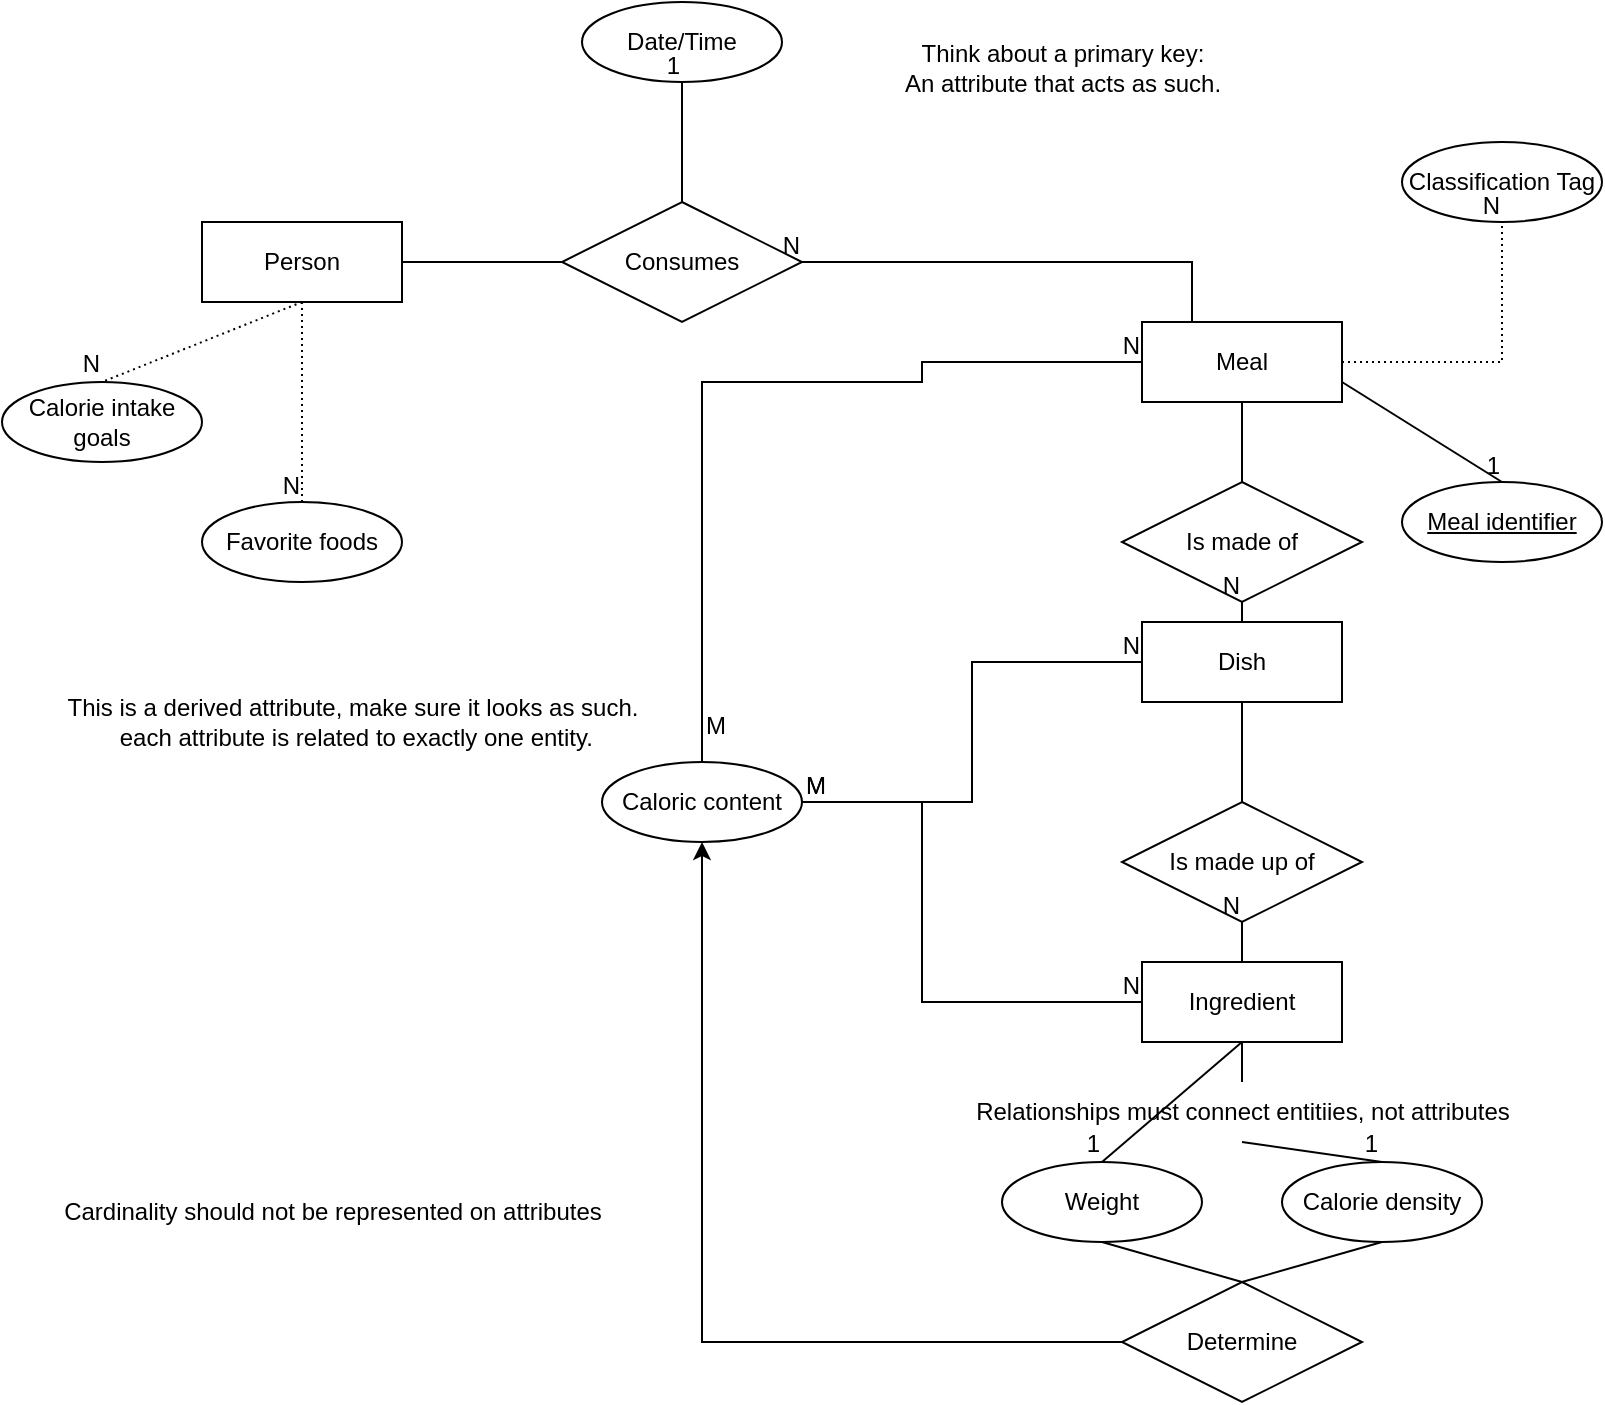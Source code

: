 <mxfile version="24.2.5" type="device">
  <diagram name="Page-1" id="g6dS3q9Hj-z7d2nMNrN1">
    <mxGraphModel dx="1804" dy="618" grid="1" gridSize="10" guides="1" tooltips="1" connect="1" arrows="1" fold="1" page="1" pageScale="1" pageWidth="850" pageHeight="1100" math="0" shadow="0">
      <root>
        <mxCell id="0" />
        <mxCell id="1" parent="0" />
        <mxCell id="VQB_SgRrG4Z1jtRtXzJK-1" value="&lt;div&gt;Dish&lt;/div&gt;" style="whiteSpace=wrap;html=1;align=center;" parent="1" vertex="1">
          <mxGeometry x="-270" y="320" width="100" height="40" as="geometry" />
        </mxCell>
        <mxCell id="VQB_SgRrG4Z1jtRtXzJK-4" value="Meal" style="whiteSpace=wrap;html=1;align=center;" parent="1" vertex="1">
          <mxGeometry x="-270" y="170" width="100" height="40" as="geometry" />
        </mxCell>
        <mxCell id="VQB_SgRrG4Z1jtRtXzJK-12" value="&lt;div&gt;Ingredient&lt;/div&gt;" style="whiteSpace=wrap;html=1;align=center;" parent="1" vertex="1">
          <mxGeometry x="-270" y="490" width="100" height="40" as="geometry" />
        </mxCell>
        <mxCell id="VQB_SgRrG4Z1jtRtXzJK-19" value="&lt;div&gt;Caloric content&lt;/div&gt;" style="ellipse;whiteSpace=wrap;html=1;align=center;" parent="1" vertex="1">
          <mxGeometry x="-540" y="390" width="100" height="40" as="geometry" />
        </mxCell>
        <mxCell id="VQB_SgRrG4Z1jtRtXzJK-20" value="" style="endArrow=none;html=1;rounded=0;exitX=1;exitY=0.5;exitDx=0;exitDy=0;entryX=0;entryY=0.5;entryDx=0;entryDy=0;edgeStyle=orthogonalEdgeStyle;" parent="1" source="VQB_SgRrG4Z1jtRtXzJK-19" target="VQB_SgRrG4Z1jtRtXzJK-12" edge="1">
          <mxGeometry relative="1" as="geometry">
            <mxPoint x="-440" y="360" as="sourcePoint" />
            <mxPoint x="380.4" y="180" as="targetPoint" />
            <Array as="points">
              <mxPoint x="-380" y="410" />
              <mxPoint x="-380" y="510" />
            </Array>
          </mxGeometry>
        </mxCell>
        <mxCell id="VQB_SgRrG4Z1jtRtXzJK-21" value="M" style="resizable=0;html=1;whiteSpace=wrap;align=left;verticalAlign=bottom;" parent="VQB_SgRrG4Z1jtRtXzJK-20" connectable="0" vertex="1">
          <mxGeometry x="-1" relative="1" as="geometry" />
        </mxCell>
        <mxCell id="VQB_SgRrG4Z1jtRtXzJK-22" value="N" style="resizable=0;html=1;whiteSpace=wrap;align=right;verticalAlign=bottom;" parent="VQB_SgRrG4Z1jtRtXzJK-20" connectable="0" vertex="1">
          <mxGeometry x="1" relative="1" as="geometry" />
        </mxCell>
        <mxCell id="VQB_SgRrG4Z1jtRtXzJK-23" value="" style="endArrow=none;html=1;rounded=0;entryX=0;entryY=0.5;entryDx=0;entryDy=0;exitX=1;exitY=0.5;exitDx=0;exitDy=0;edgeStyle=orthogonalEdgeStyle;" parent="1" source="VQB_SgRrG4Z1jtRtXzJK-19" target="VQB_SgRrG4Z1jtRtXzJK-1" edge="1">
          <mxGeometry relative="1" as="geometry">
            <mxPoint x="-440" y="360" as="sourcePoint" />
            <mxPoint x="370.4" y="70" as="targetPoint" />
          </mxGeometry>
        </mxCell>
        <mxCell id="VQB_SgRrG4Z1jtRtXzJK-24" value="M" style="resizable=0;html=1;whiteSpace=wrap;align=left;verticalAlign=bottom;" parent="VQB_SgRrG4Z1jtRtXzJK-23" connectable="0" vertex="1">
          <mxGeometry x="-1" relative="1" as="geometry" />
        </mxCell>
        <mxCell id="VQB_SgRrG4Z1jtRtXzJK-25" value="N" style="resizable=0;html=1;whiteSpace=wrap;align=right;verticalAlign=bottom;" parent="VQB_SgRrG4Z1jtRtXzJK-23" connectable="0" vertex="1">
          <mxGeometry x="1" relative="1" as="geometry" />
        </mxCell>
        <mxCell id="VQB_SgRrG4Z1jtRtXzJK-26" value="" style="endArrow=none;html=1;rounded=0;entryX=0;entryY=0.5;entryDx=0;entryDy=0;exitX=0.5;exitY=0;exitDx=0;exitDy=0;edgeStyle=orthogonalEdgeStyle;" parent="1" source="VQB_SgRrG4Z1jtRtXzJK-19" target="VQB_SgRrG4Z1jtRtXzJK-4" edge="1">
          <mxGeometry relative="1" as="geometry">
            <mxPoint x="120" y="320" as="sourcePoint" />
            <mxPoint x="-49.6" y="240" as="targetPoint" />
            <Array as="points">
              <mxPoint x="-490" y="200" />
              <mxPoint x="-380" y="200" />
            </Array>
          </mxGeometry>
        </mxCell>
        <mxCell id="VQB_SgRrG4Z1jtRtXzJK-27" value="M" style="resizable=0;html=1;whiteSpace=wrap;align=left;verticalAlign=bottom;" parent="VQB_SgRrG4Z1jtRtXzJK-26" connectable="0" vertex="1">
          <mxGeometry x="-1" relative="1" as="geometry">
            <mxPoint y="-10" as="offset" />
          </mxGeometry>
        </mxCell>
        <mxCell id="VQB_SgRrG4Z1jtRtXzJK-28" value="N" style="resizable=0;html=1;whiteSpace=wrap;align=right;verticalAlign=bottom;" parent="VQB_SgRrG4Z1jtRtXzJK-26" connectable="0" vertex="1">
          <mxGeometry x="1" relative="1" as="geometry" />
        </mxCell>
        <mxCell id="VQB_SgRrG4Z1jtRtXzJK-33" value="Calorie density" style="ellipse;whiteSpace=wrap;html=1;align=center;" parent="1" vertex="1">
          <mxGeometry x="-200" y="590" width="100" height="40" as="geometry" />
        </mxCell>
        <mxCell id="VQB_SgRrG4Z1jtRtXzJK-34" value="Weight" style="ellipse;whiteSpace=wrap;html=1;align=center;" parent="1" vertex="1">
          <mxGeometry x="-340" y="590" width="100" height="40" as="geometry" />
        </mxCell>
        <mxCell id="VQB_SgRrG4Z1jtRtXzJK-35" style="edgeStyle=orthogonalEdgeStyle;rounded=0;orthogonalLoop=1;jettySize=auto;html=1;exitX=0.5;exitY=1;exitDx=0;exitDy=0;" parent="1" source="VQB_SgRrG4Z1jtRtXzJK-12" target="VQB_SgRrG4Z1jtRtXzJK-12" edge="1">
          <mxGeometry relative="1" as="geometry" />
        </mxCell>
        <mxCell id="VQB_SgRrG4Z1jtRtXzJK-36" value="Person" style="whiteSpace=wrap;html=1;align=center;" parent="1" vertex="1">
          <mxGeometry x="-740" y="120" width="100" height="40" as="geometry" />
        </mxCell>
        <mxCell id="VQB_SgRrG4Z1jtRtXzJK-41" value="Consumes" style="shape=rhombus;perimeter=rhombusPerimeter;whiteSpace=wrap;html=1;align=center;" parent="1" vertex="1">
          <mxGeometry x="-560" y="110" width="120" height="60" as="geometry" />
        </mxCell>
        <mxCell id="VQB_SgRrG4Z1jtRtXzJK-46" value="" style="endArrow=none;html=1;rounded=0;exitX=0.25;exitY=0;exitDx=0;exitDy=0;edgeStyle=orthogonalEdgeStyle;entryX=1;entryY=0.5;entryDx=0;entryDy=0;" parent="1" source="VQB_SgRrG4Z1jtRtXzJK-4" target="VQB_SgRrG4Z1jtRtXzJK-41" edge="1">
          <mxGeometry relative="1" as="geometry">
            <mxPoint x="380" y="170" as="sourcePoint" />
            <mxPoint x="-190" y="120" as="targetPoint" />
            <Array as="points">
              <mxPoint x="-245" y="140" />
            </Array>
          </mxGeometry>
        </mxCell>
        <mxCell id="VQB_SgRrG4Z1jtRtXzJK-47" value="N" style="resizable=0;html=1;whiteSpace=wrap;align=right;verticalAlign=bottom;" parent="VQB_SgRrG4Z1jtRtXzJK-46" connectable="0" vertex="1">
          <mxGeometry x="1" relative="1" as="geometry" />
        </mxCell>
        <mxCell id="VQB_SgRrG4Z1jtRtXzJK-49" value="" style="endArrow=none;html=1;rounded=0;exitX=1;exitY=0.5;exitDx=0;exitDy=0;entryX=0;entryY=0.5;entryDx=0;entryDy=0;" parent="1" source="VQB_SgRrG4Z1jtRtXzJK-36" target="VQB_SgRrG4Z1jtRtXzJK-41" edge="1">
          <mxGeometry relative="1" as="geometry">
            <mxPoint x="-260" y="-100" as="sourcePoint" />
            <mxPoint x="-100" y="-100" as="targetPoint" />
          </mxGeometry>
        </mxCell>
        <mxCell id="VQB_SgRrG4Z1jtRtXzJK-50" value="&lt;div&gt;Is made of&lt;/div&gt;" style="shape=rhombus;perimeter=rhombusPerimeter;whiteSpace=wrap;html=1;align=center;" parent="1" vertex="1">
          <mxGeometry x="-280" y="250" width="120" height="60" as="geometry" />
        </mxCell>
        <mxCell id="VQB_SgRrG4Z1jtRtXzJK-51" value="Is made up of" style="shape=rhombus;perimeter=rhombusPerimeter;whiteSpace=wrap;html=1;align=center;" parent="1" vertex="1">
          <mxGeometry x="-280" y="410" width="120" height="60" as="geometry" />
        </mxCell>
        <mxCell id="VQB_SgRrG4Z1jtRtXzJK-53" value="" style="endArrow=none;html=1;rounded=0;exitX=0.5;exitY=1;exitDx=0;exitDy=0;entryX=0.5;entryY=0;entryDx=0;entryDy=0;" parent="1" source="VQB_SgRrG4Z1jtRtXzJK-4" target="VQB_SgRrG4Z1jtRtXzJK-50" edge="1">
          <mxGeometry relative="1" as="geometry">
            <mxPoint x="100" y="220" as="sourcePoint" />
            <mxPoint x="260" y="220" as="targetPoint" />
          </mxGeometry>
        </mxCell>
        <mxCell id="VQB_SgRrG4Z1jtRtXzJK-54" value="" style="endArrow=none;html=1;rounded=0;exitX=0.5;exitY=1;exitDx=0;exitDy=0;entryX=0.5;entryY=0;entryDx=0;entryDy=0;" parent="1" source="VQB_SgRrG4Z1jtRtXzJK-1" target="VQB_SgRrG4Z1jtRtXzJK-51" edge="1">
          <mxGeometry relative="1" as="geometry">
            <mxPoint x="100" y="170" as="sourcePoint" />
            <mxPoint x="260" y="170" as="targetPoint" />
          </mxGeometry>
        </mxCell>
        <mxCell id="VQB_SgRrG4Z1jtRtXzJK-55" value="" style="endArrow=none;html=1;rounded=0;exitX=0.5;exitY=0;exitDx=0;exitDy=0;entryX=0.5;entryY=1;entryDx=0;entryDy=0;" parent="1" source="VQB_SgRrG4Z1jtRtXzJK-12" target="VQB_SgRrG4Z1jtRtXzJK-51" edge="1">
          <mxGeometry relative="1" as="geometry">
            <mxPoint x="100" y="170" as="sourcePoint" />
            <mxPoint x="350" y="-30" as="targetPoint" />
          </mxGeometry>
        </mxCell>
        <mxCell id="VQB_SgRrG4Z1jtRtXzJK-56" value="N" style="resizable=0;html=1;whiteSpace=wrap;align=right;verticalAlign=bottom;" parent="VQB_SgRrG4Z1jtRtXzJK-55" connectable="0" vertex="1">
          <mxGeometry x="1" relative="1" as="geometry" />
        </mxCell>
        <mxCell id="VQB_SgRrG4Z1jtRtXzJK-57" value="" style="endArrow=none;html=1;rounded=0;exitX=0.5;exitY=0;exitDx=0;exitDy=0;entryX=0.5;entryY=1;entryDx=0;entryDy=0;" parent="1" source="VQB_SgRrG4Z1jtRtXzJK-1" target="VQB_SgRrG4Z1jtRtXzJK-50" edge="1">
          <mxGeometry relative="1" as="geometry">
            <mxPoint x="-20" y="140" as="sourcePoint" />
            <mxPoint x="50" as="targetPoint" />
          </mxGeometry>
        </mxCell>
        <mxCell id="VQB_SgRrG4Z1jtRtXzJK-58" value="N" style="resizable=0;html=1;whiteSpace=wrap;align=right;verticalAlign=bottom;" parent="VQB_SgRrG4Z1jtRtXzJK-57" connectable="0" vertex="1">
          <mxGeometry x="1" relative="1" as="geometry" />
        </mxCell>
        <mxCell id="VQB_SgRrG4Z1jtRtXzJK-72" style="edgeStyle=orthogonalEdgeStyle;rounded=0;orthogonalLoop=1;jettySize=auto;html=1;exitX=0;exitY=0.5;exitDx=0;exitDy=0;entryX=0.5;entryY=1;entryDx=0;entryDy=0;" parent="1" source="VQB_SgRrG4Z1jtRtXzJK-65" target="VQB_SgRrG4Z1jtRtXzJK-19" edge="1">
          <mxGeometry relative="1" as="geometry">
            <mxPoint x="-490" y="430" as="targetPoint" />
          </mxGeometry>
        </mxCell>
        <mxCell id="VQB_SgRrG4Z1jtRtXzJK-65" value="Determine" style="shape=rhombus;perimeter=rhombusPerimeter;whiteSpace=wrap;html=1;align=center;" parent="1" vertex="1">
          <mxGeometry x="-280" y="650" width="120" height="60" as="geometry" />
        </mxCell>
        <mxCell id="VQB_SgRrG4Z1jtRtXzJK-66" value="" style="endArrow=none;html=1;rounded=0;exitX=0.5;exitY=1;exitDx=0;exitDy=0;entryX=0.5;entryY=0;entryDx=0;entryDy=0;" parent="1" source="VQB_SgRrG4Z1jtRtXzJK-12" target="VQB_SgRrG4Z1jtRtXzJK-34" edge="1">
          <mxGeometry relative="1" as="geometry">
            <mxPoint x="-110" y="595" as="sourcePoint" />
            <mxPoint x="-80" y="590" as="targetPoint" />
          </mxGeometry>
        </mxCell>
        <mxCell id="VQB_SgRrG4Z1jtRtXzJK-67" value="1" style="resizable=0;html=1;whiteSpace=wrap;align=right;verticalAlign=bottom;" parent="VQB_SgRrG4Z1jtRtXzJK-66" connectable="0" vertex="1">
          <mxGeometry x="1" relative="1" as="geometry" />
        </mxCell>
        <mxCell id="VQB_SgRrG4Z1jtRtXzJK-68" value="" style="endArrow=none;html=1;rounded=0;entryX=0.5;entryY=0;entryDx=0;entryDy=0;exitX=0.5;exitY=1;exitDx=0;exitDy=0;" parent="1" source="xIRENKoxoDqLBD3Ap8V8-8" edge="1">
          <mxGeometry relative="1" as="geometry">
            <mxPoint x="-50" y="595" as="sourcePoint" />
            <mxPoint x="-150" y="590" as="targetPoint" />
          </mxGeometry>
        </mxCell>
        <mxCell id="VQB_SgRrG4Z1jtRtXzJK-69" value="1" style="resizable=0;html=1;whiteSpace=wrap;align=right;verticalAlign=bottom;" parent="VQB_SgRrG4Z1jtRtXzJK-68" connectable="0" vertex="1">
          <mxGeometry x="1" relative="1" as="geometry" />
        </mxCell>
        <mxCell id="VQB_SgRrG4Z1jtRtXzJK-70" value="" style="endArrow=none;html=1;rounded=0;exitX=0.5;exitY=1;exitDx=0;exitDy=0;entryX=0.5;entryY=0;entryDx=0;entryDy=0;" parent="1" source="VQB_SgRrG4Z1jtRtXzJK-34" target="VQB_SgRrG4Z1jtRtXzJK-65" edge="1">
          <mxGeometry relative="1" as="geometry">
            <mxPoint x="-280" y="740" as="sourcePoint" />
            <mxPoint x="-120" y="740" as="targetPoint" />
          </mxGeometry>
        </mxCell>
        <mxCell id="VQB_SgRrG4Z1jtRtXzJK-71" value="" style="endArrow=none;html=1;rounded=0;entryX=0.5;entryY=0;entryDx=0;entryDy=0;exitX=0.5;exitY=1;exitDx=0;exitDy=0;" parent="1" target="VQB_SgRrG4Z1jtRtXzJK-65" edge="1">
          <mxGeometry relative="1" as="geometry">
            <mxPoint x="-150" y="630" as="sourcePoint" />
            <mxPoint x="290" y="739" as="targetPoint" />
          </mxGeometry>
        </mxCell>
        <mxCell id="VQB_SgRrG4Z1jtRtXzJK-83" value="&lt;div&gt;Date/Time&lt;/div&gt;" style="ellipse;whiteSpace=wrap;html=1;align=center;" parent="1" vertex="1">
          <mxGeometry x="-550" y="10" width="100" height="40" as="geometry" />
        </mxCell>
        <mxCell id="VQB_SgRrG4Z1jtRtXzJK-99" value="Favorite foods" style="ellipse;whiteSpace=wrap;html=1;align=center;" parent="1" vertex="1">
          <mxGeometry x="-740" y="260" width="100" height="40" as="geometry" />
        </mxCell>
        <mxCell id="VQB_SgRrG4Z1jtRtXzJK-100" value="Calorie intake goals" style="ellipse;whiteSpace=wrap;html=1;align=center;" parent="1" vertex="1">
          <mxGeometry x="-840" y="200" width="100" height="40" as="geometry" />
        </mxCell>
        <mxCell id="VQB_SgRrG4Z1jtRtXzJK-101" value="" style="endArrow=none;html=1;rounded=0;dashed=1;dashPattern=1 2;exitX=0.5;exitY=1;exitDx=0;exitDy=0;entryX=0.5;entryY=0;entryDx=0;entryDy=0;" parent="1" source="VQB_SgRrG4Z1jtRtXzJK-36" target="VQB_SgRrG4Z1jtRtXzJK-100" edge="1">
          <mxGeometry relative="1" as="geometry">
            <mxPoint x="-569.96" y="250" as="sourcePoint" />
            <mxPoint x="-409.96" y="250" as="targetPoint" />
          </mxGeometry>
        </mxCell>
        <mxCell id="VQB_SgRrG4Z1jtRtXzJK-102" value="N" style="resizable=0;html=1;whiteSpace=wrap;align=right;verticalAlign=bottom;" parent="VQB_SgRrG4Z1jtRtXzJK-101" connectable="0" vertex="1">
          <mxGeometry x="1" relative="1" as="geometry" />
        </mxCell>
        <mxCell id="VQB_SgRrG4Z1jtRtXzJK-103" value="" style="endArrow=none;html=1;rounded=0;dashed=1;dashPattern=1 2;exitX=0.5;exitY=1;exitDx=0;exitDy=0;entryX=0.5;entryY=0;entryDx=0;entryDy=0;" parent="1" source="VQB_SgRrG4Z1jtRtXzJK-36" target="VQB_SgRrG4Z1jtRtXzJK-99" edge="1">
          <mxGeometry relative="1" as="geometry">
            <mxPoint x="-260" y="280" as="sourcePoint" />
            <mxPoint x="-100" y="280" as="targetPoint" />
          </mxGeometry>
        </mxCell>
        <mxCell id="VQB_SgRrG4Z1jtRtXzJK-104" value="N" style="resizable=0;html=1;whiteSpace=wrap;align=right;verticalAlign=bottom;" parent="VQB_SgRrG4Z1jtRtXzJK-103" connectable="0" vertex="1">
          <mxGeometry x="1" relative="1" as="geometry" />
        </mxCell>
        <mxCell id="VQB_SgRrG4Z1jtRtXzJK-108" value="" style="endArrow=none;html=1;rounded=0;exitX=0.5;exitY=0;exitDx=0;exitDy=0;entryX=0.5;entryY=1;entryDx=0;entryDy=0;" parent="1" source="VQB_SgRrG4Z1jtRtXzJK-41" target="VQB_SgRrG4Z1jtRtXzJK-83" edge="1">
          <mxGeometry relative="1" as="geometry">
            <mxPoint x="-440" y="330" as="sourcePoint" />
            <mxPoint x="-280" y="330" as="targetPoint" />
          </mxGeometry>
        </mxCell>
        <mxCell id="VQB_SgRrG4Z1jtRtXzJK-109" value="1" style="resizable=0;html=1;whiteSpace=wrap;align=right;verticalAlign=bottom;" parent="VQB_SgRrG4Z1jtRtXzJK-108" connectable="0" vertex="1">
          <mxGeometry x="1" relative="1" as="geometry" />
        </mxCell>
        <mxCell id="xIRENKoxoDqLBD3Ap8V8-1" value="Classification Tag" style="ellipse;whiteSpace=wrap;html=1;align=center;" parent="1" vertex="1">
          <mxGeometry x="-140" y="80" width="100" height="40" as="geometry" />
        </mxCell>
        <mxCell id="xIRENKoxoDqLBD3Ap8V8-2" value="" style="endArrow=none;html=1;rounded=0;dashed=1;dashPattern=1 2;entryX=0.5;entryY=1;entryDx=0;entryDy=0;exitX=1;exitY=0.5;exitDx=0;exitDy=0;edgeStyle=orthogonalEdgeStyle;" parent="1" source="VQB_SgRrG4Z1jtRtXzJK-4" target="xIRENKoxoDqLBD3Ap8V8-1" edge="1">
          <mxGeometry relative="1" as="geometry">
            <mxPoint x="-140" y="250" as="sourcePoint" />
            <mxPoint x="-240" y="360" as="targetPoint" />
          </mxGeometry>
        </mxCell>
        <mxCell id="xIRENKoxoDqLBD3Ap8V8-3" value="N" style="resizable=0;html=1;whiteSpace=wrap;align=right;verticalAlign=bottom;" parent="xIRENKoxoDqLBD3Ap8V8-2" connectable="0" vertex="1">
          <mxGeometry x="1" relative="1" as="geometry" />
        </mxCell>
        <mxCell id="xIRENKoxoDqLBD3Ap8V8-4" value="Meal identifier" style="ellipse;whiteSpace=wrap;html=1;align=center;fontStyle=4;" parent="1" vertex="1">
          <mxGeometry x="-140" y="250" width="100" height="40" as="geometry" />
        </mxCell>
        <mxCell id="xIRENKoxoDqLBD3Ap8V8-5" value="" style="endArrow=none;html=1;rounded=0;entryX=0.5;entryY=0;entryDx=0;entryDy=0;exitX=1;exitY=0.75;exitDx=0;exitDy=0;" parent="1" source="VQB_SgRrG4Z1jtRtXzJK-4" target="xIRENKoxoDqLBD3Ap8V8-4" edge="1">
          <mxGeometry relative="1" as="geometry">
            <mxPoint x="-400" y="360" as="sourcePoint" />
            <mxPoint x="-240" y="360" as="targetPoint" />
          </mxGeometry>
        </mxCell>
        <mxCell id="xIRENKoxoDqLBD3Ap8V8-6" value="1" style="resizable=0;html=1;whiteSpace=wrap;align=right;verticalAlign=bottom;" parent="xIRENKoxoDqLBD3Ap8V8-5" connectable="0" vertex="1">
          <mxGeometry x="1" relative="1" as="geometry" />
        </mxCell>
        <mxCell id="xIRENKoxoDqLBD3Ap8V8-7" value="This is a derived attribute, make sure it looks as such.&lt;br&gt;&amp;nbsp;each attribute is related to exactly one entity." style="text;html=1;align=center;verticalAlign=middle;resizable=0;points=[];autosize=1;strokeColor=none;fillColor=none;" parent="1" vertex="1">
          <mxGeometry x="-820" y="350" width="310" height="40" as="geometry" />
        </mxCell>
        <mxCell id="xIRENKoxoDqLBD3Ap8V8-9" value="" style="endArrow=none;html=1;rounded=0;entryX=0.5;entryY=0;entryDx=0;entryDy=0;exitX=0.5;exitY=1;exitDx=0;exitDy=0;" parent="1" source="VQB_SgRrG4Z1jtRtXzJK-12" target="xIRENKoxoDqLBD3Ap8V8-8" edge="1">
          <mxGeometry relative="1" as="geometry">
            <mxPoint x="-220" y="530" as="sourcePoint" />
            <mxPoint x="-150" y="590" as="targetPoint" />
          </mxGeometry>
        </mxCell>
        <mxCell id="xIRENKoxoDqLBD3Ap8V8-8" value="Relationships must connect entitiies, not attributes" style="text;html=1;align=center;verticalAlign=middle;resizable=0;points=[];autosize=1;strokeColor=none;fillColor=none;" parent="1" vertex="1">
          <mxGeometry x="-365" y="550" width="290" height="30" as="geometry" />
        </mxCell>
        <mxCell id="xIRENKoxoDqLBD3Ap8V8-11" value="Think about a primary key:&lt;br&gt;An attribute that acts as such." style="text;html=1;align=center;verticalAlign=middle;resizable=0;points=[];autosize=1;strokeColor=none;fillColor=none;" parent="1" vertex="1">
          <mxGeometry x="-400" y="23" width="180" height="40" as="geometry" />
        </mxCell>
        <mxCell id="xIRENKoxoDqLBD3Ap8V8-12" value="Cardinality should not be represented on attributes" style="text;html=1;align=center;verticalAlign=middle;resizable=0;points=[];autosize=1;strokeColor=none;fillColor=none;" parent="1" vertex="1">
          <mxGeometry x="-820" y="600" width="290" height="30" as="geometry" />
        </mxCell>
      </root>
    </mxGraphModel>
  </diagram>
</mxfile>
